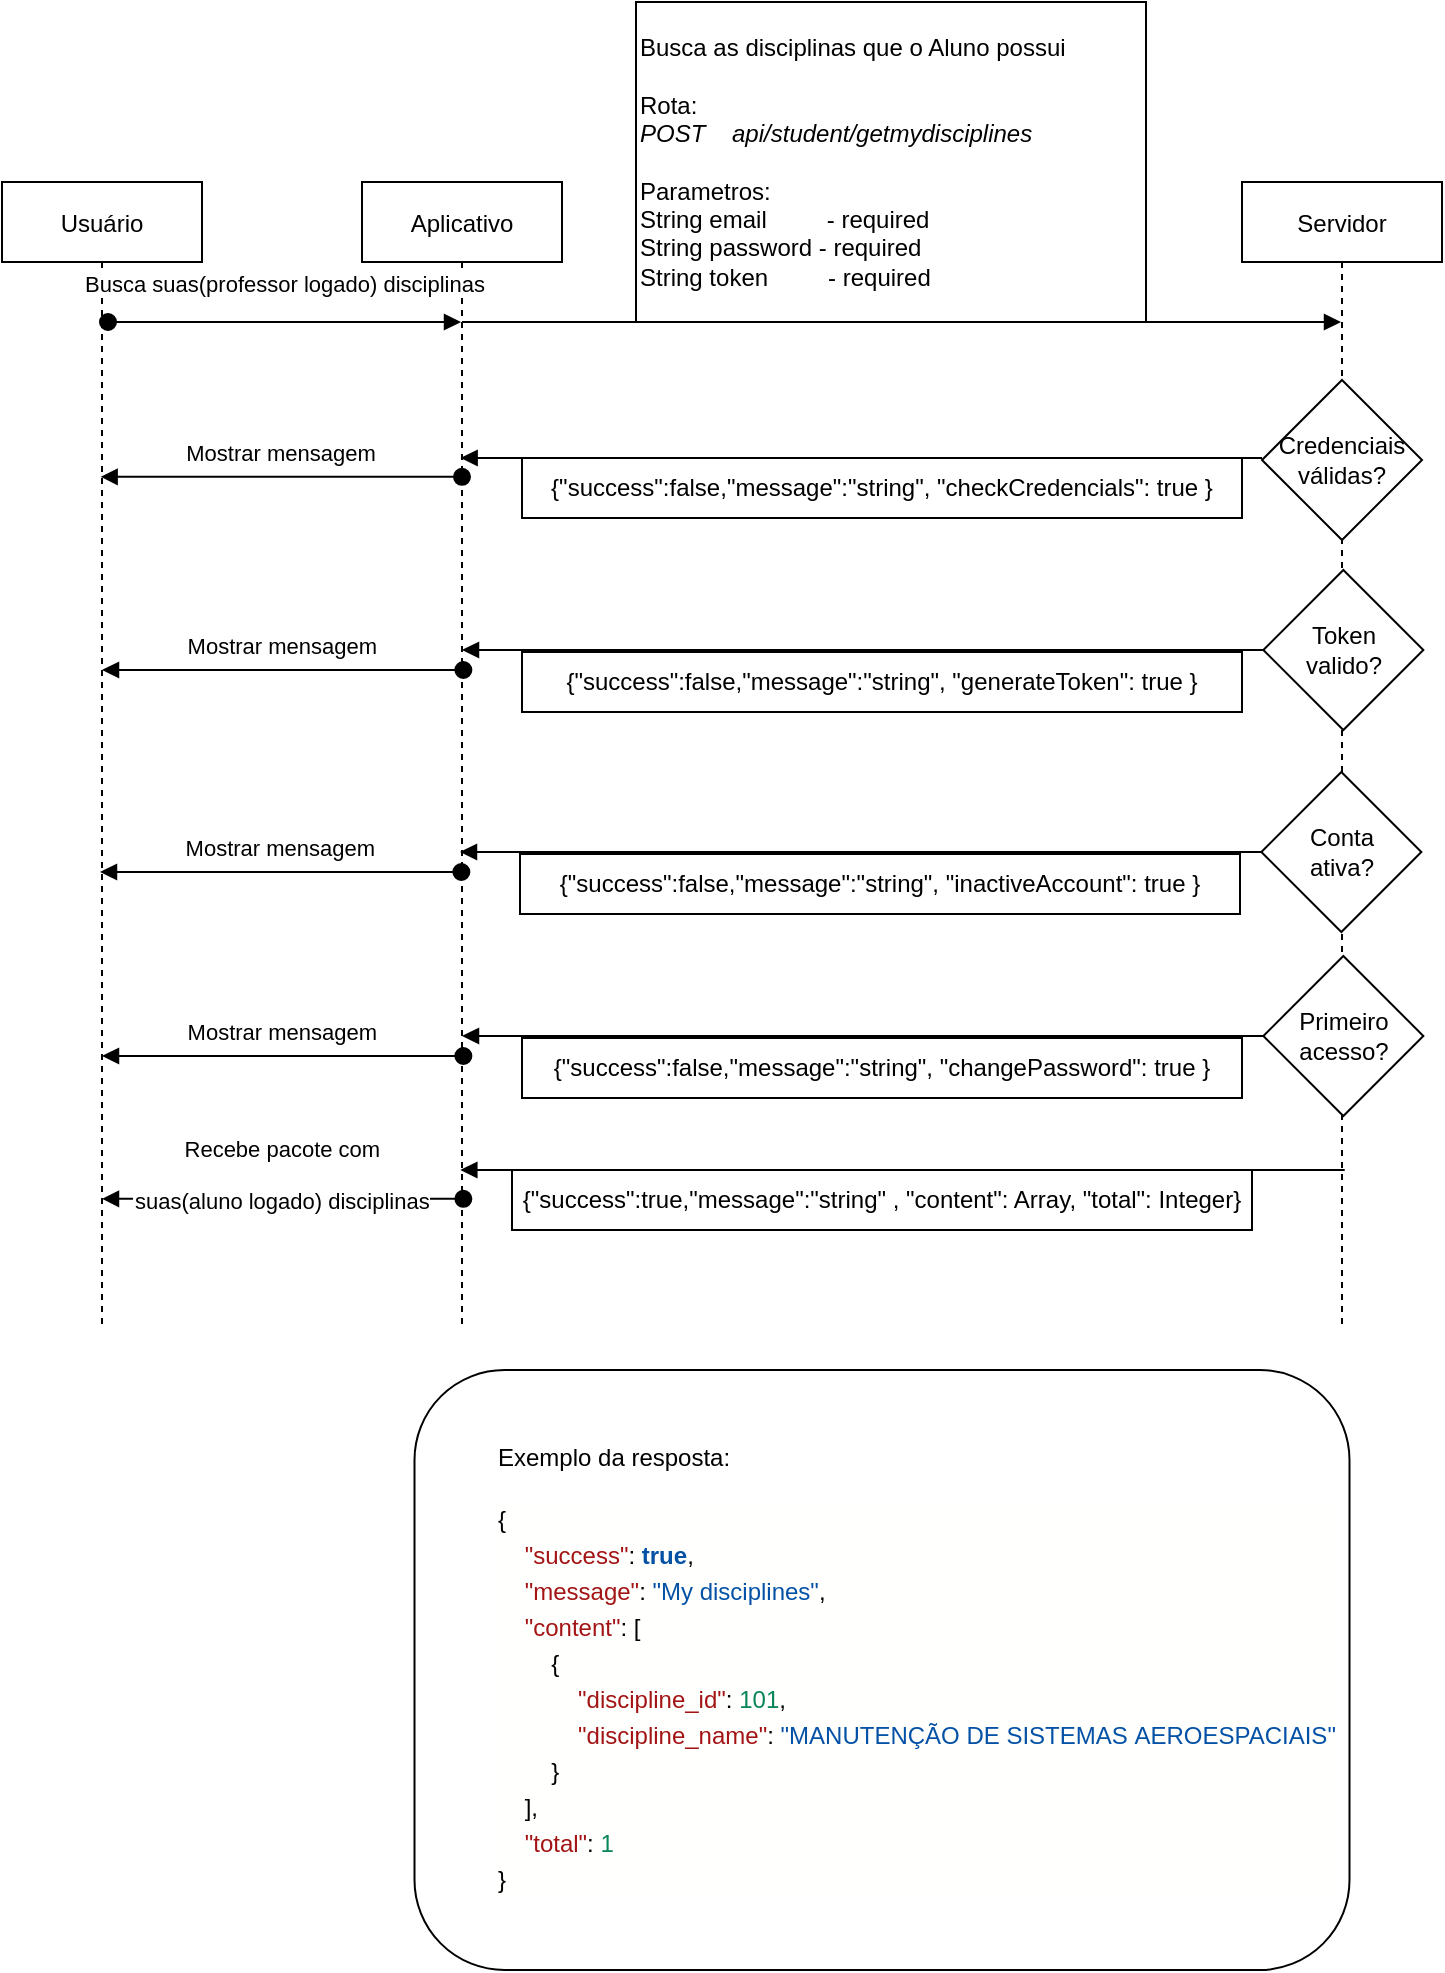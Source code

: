 <mxfile version="20.5.3" type="device"><diagram id="kgpKYQtTHZ0yAKxKKP6v" name="Page-1"><mxGraphModel dx="1422" dy="752" grid="1" gridSize="10" guides="1" tooltips="1" connect="1" arrows="1" fold="1" page="1" pageScale="1" pageWidth="850" pageHeight="1100" math="0" shadow="0"><root><mxCell id="0"/><mxCell id="1" parent="0"/><mxCell id="3nuBFxr9cyL0pnOWT2aG-1" value="Aplicativo" style="shape=umlLifeline;perimeter=lifelinePerimeter;container=1;collapsible=0;recursiveResize=0;rounded=0;shadow=0;strokeWidth=1;" parent="1" vertex="1"><mxGeometry x="270" y="146" width="100" height="574" as="geometry"/></mxCell><mxCell id="pUs6Sb829u2Rozb_Bb8s-18" value="Mostrar mensagem&#xA;" style="verticalAlign=bottom;startArrow=oval;endArrow=block;startSize=8;shadow=0;strokeWidth=1;exitX=0.53;exitY=0.24;exitDx=0;exitDy=0;exitPerimeter=0;" parent="3nuBFxr9cyL0pnOWT2aG-1" edge="1"><mxGeometry y="10" relative="1" as="geometry"><mxPoint x="50.68" y="244.0" as="sourcePoint"/><mxPoint x="-129.996" y="244.0" as="targetPoint"/><mxPoint as="offset"/></mxGeometry></mxCell><mxCell id="3nuBFxr9cyL0pnOWT2aG-5" value="Servidor" style="shape=umlLifeline;perimeter=lifelinePerimeter;container=1;collapsible=0;recursiveResize=0;rounded=0;shadow=0;strokeWidth=1;" parent="1" vertex="1"><mxGeometry x="710" y="146" width="100" height="574" as="geometry"/></mxCell><mxCell id="pUs6Sb829u2Rozb_Bb8s-23" value="Mostrar mensagem&#xA;" style="verticalAlign=bottom;startArrow=oval;endArrow=block;startSize=8;shadow=0;strokeWidth=1;exitX=0.53;exitY=0.24;exitDx=0;exitDy=0;exitPerimeter=0;" parent="3nuBFxr9cyL0pnOWT2aG-5" edge="1"><mxGeometry y="10" relative="1" as="geometry"><mxPoint x="-389.32" y="437" as="sourcePoint"/><mxPoint x="-569.996" y="437" as="targetPoint"/><mxPoint as="offset"/></mxGeometry></mxCell><mxCell id="pUs6Sb829u2Rozb_Bb8s-24" value="&lt;div&gt;Primeiro&lt;/div&gt;&lt;div&gt;acesso?&lt;br&gt;&lt;/div&gt;" style="rhombus;whiteSpace=wrap;html=1;" parent="3nuBFxr9cyL0pnOWT2aG-5" vertex="1"><mxGeometry x="10.68" y="387" width="80" height="80" as="geometry"/></mxCell><mxCell id="pUs6Sb829u2Rozb_Bb8s-25" value="" style="verticalAlign=bottom;endArrow=block;shadow=0;strokeWidth=1;" parent="3nuBFxr9cyL0pnOWT2aG-5" edge="1"><mxGeometry relative="1" as="geometry"><mxPoint x="10.68" y="427" as="sourcePoint"/><mxPoint x="-389.996" y="427" as="targetPoint"/></mxGeometry></mxCell><mxCell id="pUs6Sb829u2Rozb_Bb8s-26" value="&lt;div align=&quot;center&quot;&gt;{&quot;success&quot;:false,&quot;message&quot;:&quot;string&quot;, &quot;changePassword&quot;: true }&lt;/div&gt;" style="rounded=0;whiteSpace=wrap;html=1;align=center;" parent="3nuBFxr9cyL0pnOWT2aG-5" vertex="1"><mxGeometry x="-360" y="428" width="360" height="30" as="geometry"/></mxCell><mxCell id="pUs6Sb829u2Rozb_Bb8s-1" value="Usuário" style="shape=umlLifeline;perimeter=lifelinePerimeter;container=1;collapsible=0;recursiveResize=0;rounded=0;shadow=0;strokeWidth=1;" parent="1" vertex="1"><mxGeometry x="90" y="146" width="100" height="574" as="geometry"/></mxCell><mxCell id="3nuBFxr9cyL0pnOWT2aG-3" value="Busca suas(professor logado) disciplinas" style="verticalAlign=bottom;startArrow=oval;endArrow=block;startSize=8;shadow=0;strokeWidth=1;exitX=0.53;exitY=0.24;exitDx=0;exitDy=0;exitPerimeter=0;" parent="1" edge="1"><mxGeometry y="10" relative="1" as="geometry"><mxPoint x="143" y="216" as="sourcePoint"/><mxPoint x="319.5" y="216" as="targetPoint"/><mxPoint as="offset"/></mxGeometry></mxCell><mxCell id="pUs6Sb829u2Rozb_Bb8s-5" value="" style="verticalAlign=bottom;endArrow=block;shadow=0;strokeWidth=1;" parent="1" target="3nuBFxr9cyL0pnOWT2aG-5" edge="1"><mxGeometry relative="1" as="geometry"><mxPoint x="320" y="216.0" as="sourcePoint"/><mxPoint x="750" y="216.0" as="targetPoint"/></mxGeometry></mxCell><mxCell id="pUs6Sb829u2Rozb_Bb8s-6" value="&lt;div align=&quot;left&quot;&gt;Busca as disciplinas que o Aluno possui&lt;br&gt;&lt;/div&gt;&lt;div align=&quot;left&quot;&gt;&lt;br&gt;&lt;/div&gt;&lt;div align=&quot;left&quot;&gt;Rota: &lt;br&gt;&lt;/div&gt;&lt;div align=&quot;left&quot;&gt;&lt;i&gt;POST&amp;nbsp;&amp;nbsp;&amp;nbsp; api/student/getmydisciplines&lt;/i&gt;&lt;span style=&quot;color: rgb(33, 33, 33); font-family: Inter, OpenSans, Helvetica, Arial, sans-serif; font-size: 12px; font-style: normal; font-variant-ligatures: normal; font-variant-caps: normal; font-weight: 400; letter-spacing: normal; text-align: left; text-indent: 0px; text-transform: none; word-spacing: 0px; -webkit-text-stroke-width: 0px; background-color: rgb(255, 255, 255); text-decoration-thickness: initial; text-decoration-style: initial; text-decoration-color: initial; display: inline !important; float: none;&quot;&gt;&lt;/span&gt;&lt;/div&gt;&lt;div align=&quot;left&quot;&gt;&lt;br&gt;&lt;/div&gt;&lt;div align=&quot;left&quot;&gt;Parametros: &lt;br&gt;&lt;/div&gt;&lt;div align=&quot;left&quot;&gt;String email &amp;nbsp; &amp;nbsp; &amp;nbsp; &amp;nbsp; &lt;span style=&quot;&quot;&gt;&#9;&lt;/span&gt;- required&lt;br&gt;&lt;/div&gt;&lt;div align=&quot;left&quot;&gt;String password - required&lt;br&gt;&lt;/div&gt;&lt;div&gt;String token &lt;span style=&quot;&quot;&gt;&#9;&lt;/span&gt;&amp;nbsp;&amp;nbsp;&amp;nbsp;&amp;nbsp; &amp;nbsp;&amp;nbsp; - required&lt;/div&gt;" style="rounded=0;whiteSpace=wrap;html=1;align=left;" parent="1" vertex="1"><mxGeometry x="407" y="56" width="255" height="160" as="geometry"/></mxCell><mxCell id="pUs6Sb829u2Rozb_Bb8s-11" value="&lt;div&gt;Credenciais&lt;/div&gt;&lt;div&gt;válidas?&lt;br&gt;&lt;/div&gt;" style="rhombus;whiteSpace=wrap;html=1;" parent="1" vertex="1"><mxGeometry x="720" y="245" width="80" height="80" as="geometry"/></mxCell><mxCell id="pUs6Sb829u2Rozb_Bb8s-12" value="" style="verticalAlign=bottom;endArrow=block;shadow=0;strokeWidth=1;" parent="1" edge="1"><mxGeometry relative="1" as="geometry"><mxPoint x="720" y="284" as="sourcePoint"/><mxPoint x="319.324" y="284" as="targetPoint"/></mxGeometry></mxCell><mxCell id="pUs6Sb829u2Rozb_Bb8s-13" value="&lt;div&gt;Token &lt;br&gt;&lt;/div&gt;&lt;div&gt;valido?&lt;/div&gt;" style="rhombus;whiteSpace=wrap;html=1;" parent="1" vertex="1"><mxGeometry x="720.68" y="340" width="80" height="80" as="geometry"/></mxCell><mxCell id="pUs6Sb829u2Rozb_Bb8s-14" value="" style="verticalAlign=bottom;endArrow=block;shadow=0;strokeWidth=1;" parent="1" edge="1"><mxGeometry relative="1" as="geometry"><mxPoint x="720.68" y="380" as="sourcePoint"/><mxPoint x="320.004" y="380" as="targetPoint"/></mxGeometry></mxCell><mxCell id="pUs6Sb829u2Rozb_Bb8s-15" value="&lt;div align=&quot;center&quot;&gt;{&quot;success&quot;:false,&quot;message&quot;:&quot;string&quot;, &quot;checkCredencials&quot;: true }&lt;/div&gt;" style="rounded=0;whiteSpace=wrap;html=1;align=center;" parent="1" vertex="1"><mxGeometry x="350" y="284" width="360" height="30" as="geometry"/></mxCell><mxCell id="pUs6Sb829u2Rozb_Bb8s-16" value="&lt;div align=&quot;center&quot;&gt;{&quot;success&quot;:true,&quot;message&quot;:&quot;string&quot; , &quot;content&quot;: Array, &quot;total&quot;: Integer}&lt;/div&gt;" style="rounded=0;whiteSpace=wrap;html=1;align=center;" parent="1" vertex="1"><mxGeometry x="345" y="640" width="370" height="30" as="geometry"/></mxCell><mxCell id="pUs6Sb829u2Rozb_Bb8s-17" value="Mostrar mensagem&#xA;" style="verticalAlign=bottom;startArrow=oval;endArrow=block;startSize=8;shadow=0;strokeWidth=1;exitX=0.53;exitY=0.24;exitDx=0;exitDy=0;exitPerimeter=0;" parent="1" edge="1"><mxGeometry y="10" relative="1" as="geometry"><mxPoint x="320" y="293.41" as="sourcePoint"/><mxPoint x="139.324" y="293.41" as="targetPoint"/><mxPoint as="offset"/></mxGeometry></mxCell><mxCell id="pUs6Sb829u2Rozb_Bb8s-19" value="" style="verticalAlign=bottom;endArrow=block;shadow=0;strokeWidth=1;" parent="1" edge="1"><mxGeometry relative="1" as="geometry"><mxPoint x="761.36" y="640" as="sourcePoint"/><mxPoint x="319.167" y="640" as="targetPoint"/></mxGeometry></mxCell><mxCell id="pUs6Sb829u2Rozb_Bb8s-20" value="&lt;div align=&quot;center&quot;&gt;{&quot;success&quot;:false,&quot;message&quot;:&quot;string&quot;, &quot;generateToken&quot;: true }&lt;/div&gt;" style="rounded=0;whiteSpace=wrap;html=1;align=center;" parent="1" vertex="1"><mxGeometry x="350" y="381" width="360" height="30" as="geometry"/></mxCell><mxCell id="pUs6Sb829u2Rozb_Bb8s-22" value="Recebe pacote com &#xA;&#xA;suas(aluno logado) disciplinas" style="verticalAlign=bottom;startArrow=oval;endArrow=block;startSize=8;shadow=0;strokeWidth=1;exitX=0.53;exitY=0.24;exitDx=0;exitDy=0;exitPerimeter=0;" parent="1" edge="1"><mxGeometry y="10" relative="1" as="geometry"><mxPoint x="320.68" y="654.41" as="sourcePoint"/><mxPoint x="140.004" y="654.41" as="targetPoint"/><mxPoint as="offset"/></mxGeometry></mxCell><mxCell id="I8FqLnCaYAYajYZY-LLj-1" value="Mostrar mensagem&#xA;" style="verticalAlign=bottom;startArrow=oval;endArrow=block;startSize=8;shadow=0;strokeWidth=1;exitX=0.53;exitY=0.24;exitDx=0;exitDy=0;exitPerimeter=0;" parent="1" edge="1"><mxGeometry y="10" relative="1" as="geometry"><mxPoint x="319.68" y="491" as="sourcePoint"/><mxPoint x="139.004" y="491" as="targetPoint"/><mxPoint as="offset"/></mxGeometry></mxCell><mxCell id="I8FqLnCaYAYajYZY-LLj-2" value="&lt;div&gt;Conta &lt;br&gt;&lt;/div&gt;&lt;div&gt;ativa?&lt;/div&gt;" style="rhombus;whiteSpace=wrap;html=1;" parent="1" vertex="1"><mxGeometry x="719.68" y="441" width="80" height="80" as="geometry"/></mxCell><mxCell id="I8FqLnCaYAYajYZY-LLj-3" value="" style="verticalAlign=bottom;endArrow=block;shadow=0;strokeWidth=1;" parent="1" edge="1"><mxGeometry relative="1" as="geometry"><mxPoint x="719.68" y="481" as="sourcePoint"/><mxPoint x="319.004" y="481" as="targetPoint"/></mxGeometry></mxCell><mxCell id="I8FqLnCaYAYajYZY-LLj-4" value="&lt;div align=&quot;center&quot;&gt;{&quot;success&quot;:false,&quot;message&quot;:&quot;string&quot;, &quot;inactiveAccount&quot;: true }&lt;/div&gt;" style="rounded=0;whiteSpace=wrap;html=1;align=center;" parent="1" vertex="1"><mxGeometry x="349" y="482" width="360" height="30" as="geometry"/></mxCell><mxCell id="Hv7ssKJwD-viLRySFLwE-1" value="&lt;blockquote&gt;&lt;div&gt;Exemplo da resposta:&lt;/div&gt;&lt;div&gt;&lt;br&gt;&lt;/div&gt;&lt;div&gt;&lt;div style=&quot;color: rgb(0, 0, 0); background-color: rgb(255, 255, 254); font-weight: normal; font-size: 12px; line-height: 18px;&quot;&gt;&lt;div&gt;&lt;span style=&quot;color: #000000;&quot;&gt;{&lt;/span&gt;&lt;/div&gt;&lt;div&gt;&lt;span style=&quot;color: #000000;&quot;&gt;&amp;nbsp;&amp;nbsp;&amp;nbsp;&amp;nbsp;&lt;/span&gt;&lt;span style=&quot;color: #a31515;&quot;&gt;&quot;success&quot;&lt;/span&gt;&lt;span style=&quot;color: #000000;&quot;&gt;:&amp;nbsp;&lt;/span&gt;&lt;span style=&quot;color: #0451a5;font-weight: bold;&quot;&gt;true&lt;/span&gt;&lt;span style=&quot;color: #000000;&quot;&gt;,&lt;/span&gt;&lt;/div&gt;&lt;div&gt;&lt;span style=&quot;color: #000000;&quot;&gt;&amp;nbsp;&amp;nbsp;&amp;nbsp;&amp;nbsp;&lt;/span&gt;&lt;span style=&quot;color: #a31515;&quot;&gt;&quot;message&quot;&lt;/span&gt;&lt;span style=&quot;color: #000000;&quot;&gt;:&amp;nbsp;&lt;/span&gt;&lt;span style=&quot;color: #0451a5;&quot;&gt;&quot;My&amp;nbsp;disciplines&quot;&lt;/span&gt;&lt;span style=&quot;color: #000000;&quot;&gt;,&lt;/span&gt;&lt;/div&gt;&lt;div&gt;&lt;span style=&quot;color: #000000;&quot;&gt;&amp;nbsp;&amp;nbsp;&amp;nbsp;&amp;nbsp;&lt;/span&gt;&lt;span style=&quot;color: #a31515;&quot;&gt;&quot;content&quot;&lt;/span&gt;&lt;span style=&quot;color: #000000;&quot;&gt;:&amp;nbsp;[&lt;/span&gt;&lt;/div&gt;&lt;div&gt;&lt;span style=&quot;color: #000000;&quot;&gt;&amp;nbsp;&amp;nbsp;&amp;nbsp;&amp;nbsp;&amp;nbsp;&amp;nbsp;&amp;nbsp;&amp;nbsp;{&lt;/span&gt;&lt;/div&gt;&lt;div&gt;&lt;span style=&quot;color: #000000;&quot;&gt;&amp;nbsp;&amp;nbsp;&amp;nbsp;&amp;nbsp;&amp;nbsp;&amp;nbsp;&amp;nbsp;&amp;nbsp;&amp;nbsp;&amp;nbsp;&amp;nbsp;&amp;nbsp;&lt;/span&gt;&lt;span style=&quot;color: #a31515;&quot;&gt;&quot;discipline_id&quot;&lt;/span&gt;&lt;span style=&quot;color: #000000;&quot;&gt;:&amp;nbsp;&lt;/span&gt;&lt;span style=&quot;color: #098658;&quot;&gt;101&lt;/span&gt;&lt;span style=&quot;color: #000000;&quot;&gt;,&lt;/span&gt;&lt;/div&gt;&lt;div&gt;&lt;span style=&quot;color: #000000;&quot;&gt;&amp;nbsp;&amp;nbsp;&amp;nbsp;&amp;nbsp;&amp;nbsp;&amp;nbsp;&amp;nbsp;&amp;nbsp;&amp;nbsp;&amp;nbsp;&amp;nbsp;&amp;nbsp;&lt;/span&gt;&lt;span style=&quot;color: #a31515;&quot;&gt;&quot;discipline_name&quot;&lt;/span&gt;&lt;span style=&quot;color: #000000;&quot;&gt;:&amp;nbsp;&lt;/span&gt;&lt;span style=&quot;color: #0451a5;&quot;&gt;&quot;MANUTENÇÃO&amp;nbsp;DE&amp;nbsp;SISTEMAS&amp;nbsp;AEROESPACIAIS&quot;&lt;/span&gt;&lt;/div&gt;&lt;div&gt;&lt;span style=&quot;color: #000000;&quot;&gt;&amp;nbsp;&amp;nbsp;&amp;nbsp;&amp;nbsp;&amp;nbsp;&amp;nbsp;&amp;nbsp;&amp;nbsp;}&lt;/span&gt;&lt;/div&gt;&lt;div&gt;&lt;span style=&quot;color: #000000;&quot;&gt;&amp;nbsp;&amp;nbsp;&amp;nbsp;&amp;nbsp;],&lt;/span&gt;&lt;/div&gt;&lt;div&gt;&lt;span style=&quot;color: #000000;&quot;&gt;&amp;nbsp;&amp;nbsp;&amp;nbsp;&amp;nbsp;&lt;/span&gt;&lt;span style=&quot;color: #a31515;&quot;&gt;&quot;total&quot;&lt;/span&gt;&lt;span style=&quot;color: #000000;&quot;&gt;:&amp;nbsp;&lt;/span&gt;&lt;span style=&quot;color: #098658;&quot;&gt;1&lt;/span&gt;&lt;/div&gt;&lt;div&gt;&lt;span style=&quot;color: #000000;&quot;&gt;}&lt;/span&gt;&lt;/div&gt;&lt;/div&gt;&lt;/div&gt;&lt;/blockquote&gt;" style="rounded=1;whiteSpace=wrap;html=1;align=left;" vertex="1" parent="1"><mxGeometry x="296.25" y="740" width="467.5" height="300" as="geometry"/></mxCell></root></mxGraphModel></diagram></mxfile>